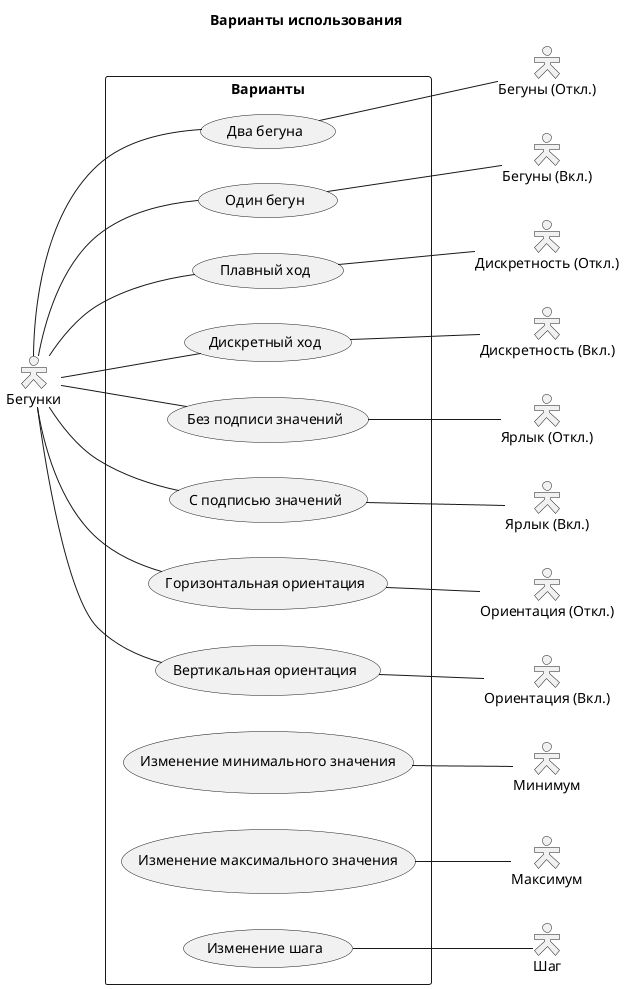 @startuml UseCaseDiagram
left to right direction
title Варианты использования
skinparam PackageStyle rect
skinparam actorStyle Hollow

actor :Бегунки: as Runners
actor :Дискретность (Откл.): as DiscreteOn
actor :Дискретность (Вкл.): as DiscreteOff
actor :Бегуны (Откл.): as RunnersOff
actor :Бегуны (Вкл.): as RunnersOn
actor :Ярлык (Откл.): as TipOff
actor :Ярлык (Вкл.): as TipOn
actor :Ориентация (Откл.): as OrientationOff
actor :Ориентация (Вкл.): as OrientationOn
actor :Минимум: as Minimum
actor :Максимум: as Maximum
actor :Шаг: as Step

rectangle Варианты {
    Runners -- (Два бегуна)
    Runners -- (Один бегун)
    Runners -- (Плавный ход)
    Runners -- (Дискретный ход)
    Runners -- (Без подписи значений)
    Runners -- (С подписью значений)
    Runners -- (Горизонтальная ориентация)
    Runners -- (Вертикальная ориентация)
    (Два бегуна) -- RunnersOff
    (Один бегун) -- RunnersOn
    (Плавный ход) -- DiscreteOn
    (Дискретный ход) -- DiscreteOff
    (Без подписи значений) -- TipOff
    (С подписью значений) -- TipOn
    (Горизонтальная ориентация) -- OrientationOff
    (Вертикальная ориентация) -- OrientationOn
    (Изменение минимального значения) -- Minimum
    (Изменение максимального значения) -- Maximum
    (Изменение шага) -- Step
}

@enduml